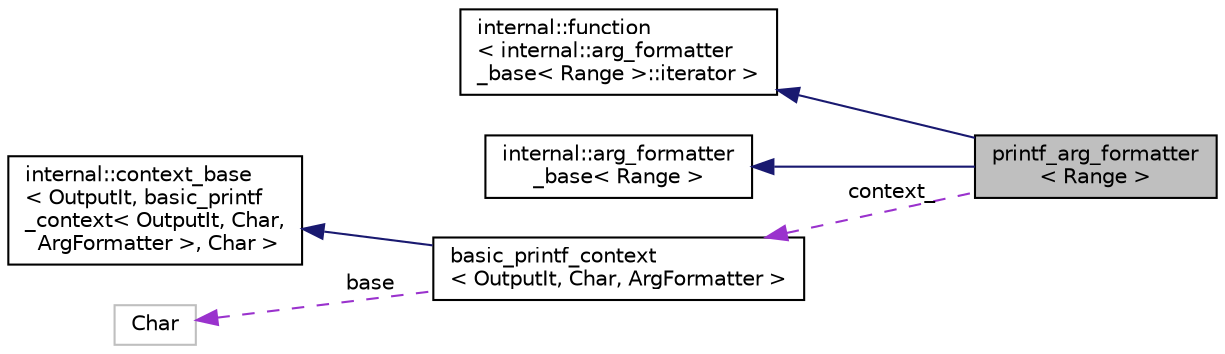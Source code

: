 digraph "printf_arg_formatter&lt; Range &gt;"
{
  edge [fontname="Helvetica",fontsize="10",labelfontname="Helvetica",labelfontsize="10"];
  node [fontname="Helvetica",fontsize="10",shape=record];
  rankdir="LR";
  Node1 [label="printf_arg_formatter\l\< Range \>",height=0.2,width=0.4,color="black", fillcolor="grey75", style="filled" fontcolor="black"];
  Node2 -> Node1 [dir="back",color="midnightblue",fontsize="10",style="solid",fontname="Helvetica"];
  Node2 [label="internal::function\l\< internal::arg_formatter\l_base\< Range \>::iterator \>",height=0.2,width=0.4,color="black", fillcolor="white", style="filled",URL="$structinternal_1_1function.html"];
  Node3 -> Node1 [dir="back",color="midnightblue",fontsize="10",style="solid",fontname="Helvetica"];
  Node3 [label="internal::arg_formatter\l_base\< Range \>",height=0.2,width=0.4,color="black", fillcolor="white", style="filled",URL="$classinternal_1_1arg__formatter__base.html"];
  Node4 -> Node1 [dir="back",color="darkorchid3",fontsize="10",style="dashed",label=" context_" ,fontname="Helvetica"];
  Node4 [label="basic_printf_context\l\< OutputIt, Char, ArgFormatter \>",height=0.2,width=0.4,color="black", fillcolor="white", style="filled",URL="$classbasic__printf__context.html"];
  Node5 -> Node4 [dir="back",color="midnightblue",fontsize="10",style="solid",fontname="Helvetica"];
  Node5 [label="internal::context_base\l\< OutputIt, basic_printf\l_context\< OutputIt, Char,\l ArgFormatter \>, Char \>",height=0.2,width=0.4,color="black", fillcolor="white", style="filled",URL="$classinternal_1_1context__base.html"];
  Node6 -> Node4 [dir="back",color="darkorchid3",fontsize="10",style="dashed",label=" base" ,fontname="Helvetica"];
  Node6 [label="Char",height=0.2,width=0.4,color="grey75", fillcolor="white", style="filled"];
}
